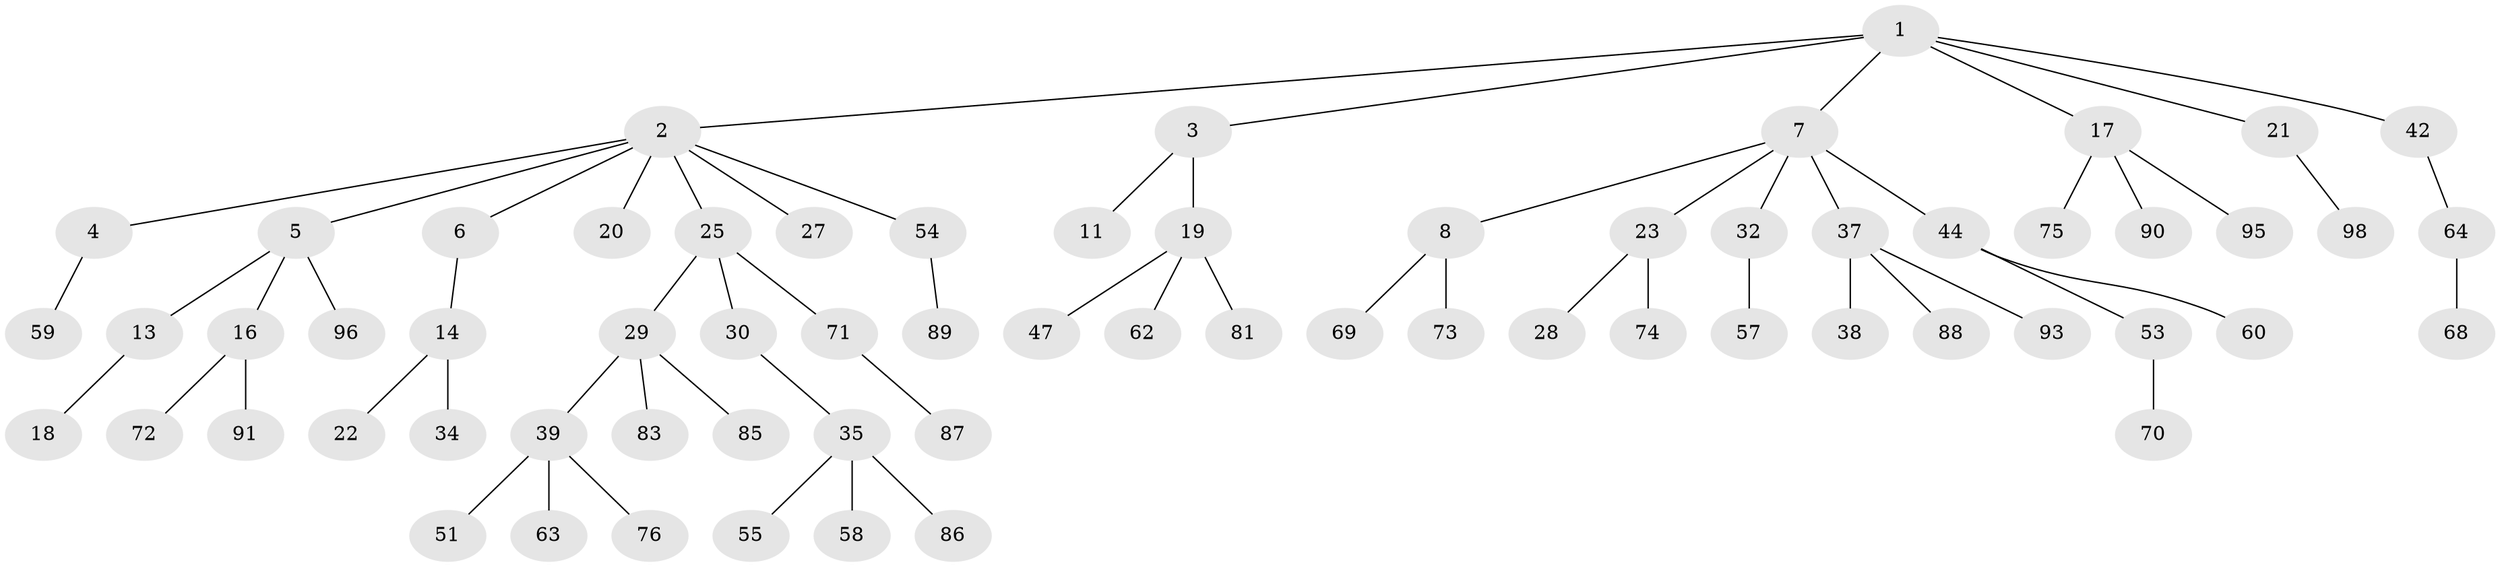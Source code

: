 // Generated by graph-tools (version 1.1) at 2025/52/02/27/25 19:52:12]
// undirected, 66 vertices, 65 edges
graph export_dot {
graph [start="1"]
  node [color=gray90,style=filled];
  1 [super="+9"];
  2 [super="+15"];
  3 [super="+33"];
  4 [super="+49"];
  5 [super="+82"];
  6 [super="+31"];
  7 [super="+10"];
  8 [super="+12"];
  11;
  13 [super="+26"];
  14 [super="+45"];
  16 [super="+61"];
  17 [super="+24"];
  18 [super="+66"];
  19 [super="+40"];
  20;
  21 [super="+52"];
  22;
  23 [super="+79"];
  25 [super="+36"];
  27 [super="+84"];
  28 [super="+46"];
  29 [super="+67"];
  30 [super="+43"];
  32 [super="+56"];
  34;
  35 [super="+48"];
  37 [super="+80"];
  38 [super="+77"];
  39 [super="+41"];
  42 [super="+94"];
  44 [super="+50"];
  47;
  51;
  53;
  54 [super="+65"];
  55;
  57;
  58 [super="+92"];
  59;
  60;
  62;
  63;
  64 [super="+78"];
  68;
  69;
  70;
  71;
  72;
  73 [super="+97"];
  74;
  75;
  76;
  81;
  83;
  85;
  86;
  87;
  88;
  89;
  90;
  91;
  93;
  95;
  96;
  98;
  1 -- 2;
  1 -- 3;
  1 -- 7;
  1 -- 17;
  1 -- 42;
  1 -- 21;
  2 -- 4;
  2 -- 5;
  2 -- 6;
  2 -- 20;
  2 -- 25;
  2 -- 27;
  2 -- 54;
  3 -- 11;
  3 -- 19;
  4 -- 59;
  5 -- 13;
  5 -- 16;
  5 -- 96;
  6 -- 14;
  7 -- 8;
  7 -- 37;
  7 -- 32;
  7 -- 44;
  7 -- 23;
  8 -- 69;
  8 -- 73;
  13 -- 18;
  14 -- 22;
  14 -- 34;
  16 -- 91;
  16 -- 72;
  17 -- 95;
  17 -- 90;
  17 -- 75;
  19 -- 47;
  19 -- 81;
  19 -- 62;
  21 -- 98;
  23 -- 28;
  23 -- 74;
  25 -- 29;
  25 -- 30;
  25 -- 71;
  29 -- 39;
  29 -- 83;
  29 -- 85;
  30 -- 35;
  32 -- 57;
  35 -- 55;
  35 -- 58;
  35 -- 86;
  37 -- 38;
  37 -- 88;
  37 -- 93;
  39 -- 51;
  39 -- 63;
  39 -- 76;
  42 -- 64;
  44 -- 53;
  44 -- 60;
  53 -- 70;
  54 -- 89;
  64 -- 68;
  71 -- 87;
}
